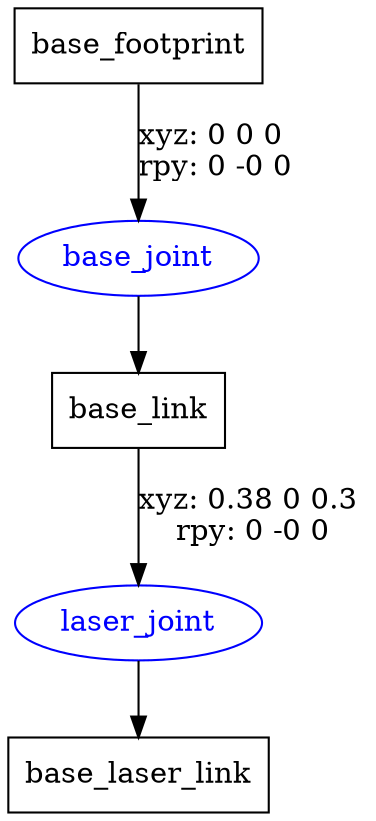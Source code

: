 digraph G {
node [shape=box];
"base_footprint" [label="base_footprint"];
"base_link" [label="base_link"];
"base_laser_link" [label="base_laser_link"];
node [shape=ellipse, color=blue, fontcolor=blue];
"base_footprint" -> "base_joint" [label="xyz: 0 0 0 \nrpy: 0 -0 0"]
"base_joint" -> "base_link"
"base_link" -> "laser_joint" [label="xyz: 0.38 0 0.3 \nrpy: 0 -0 0"]
"laser_joint" -> "base_laser_link"
}
